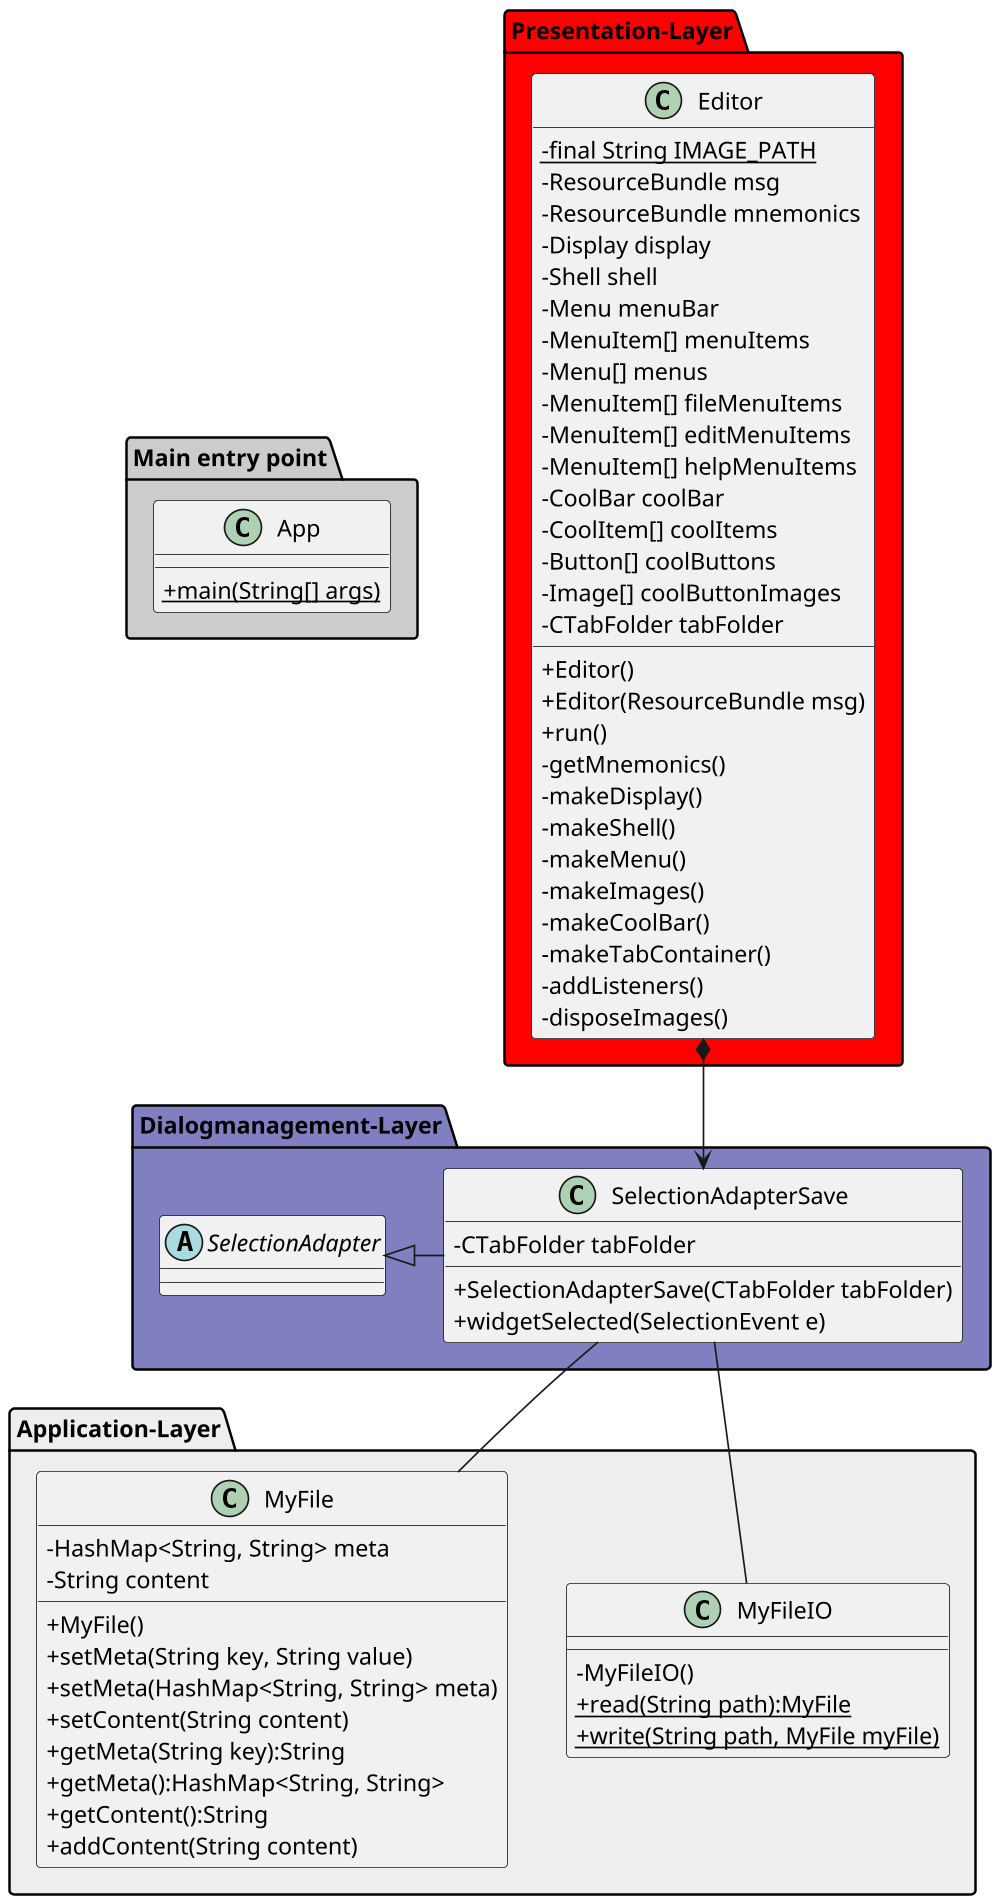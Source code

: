@startuml
skinparam classAttributeIconSize 0
scale 1000 width

package "Main entry point" #CCCCCC {
    class App {
        +{static} main(String[] args)
    }
}

package "Presentation-Layer" #red {
    class Editor {
        -{static} final String IMAGE_PATH
        -ResourceBundle msg
        -ResourceBundle mnemonics
        -Display display
        -Shell shell
        -Menu menuBar
        -MenuItem[] menuItems
        -Menu[] menus
        -MenuItem[] fileMenuItems
        -MenuItem[] editMenuItems
        -MenuItem[] helpMenuItems
        -CoolBar coolBar
        -CoolItem[] coolItems
        -Button[] coolButtons
        -Image[] coolButtonImages
        -CTabFolder tabFolder

        +Editor()
        +Editor(ResourceBundle msg)
        +run()
        -getMnemonics()
        -makeDisplay()
        -makeShell()
        -makeMenu()
        -makeImages()
        -makeCoolBar()
        -makeTabContainer()
        -addListeners()
        -disposeImages()
    }
}

package "Dialogmanagement-Layer" #8080C0 {
    class SelectionAdapterSave {
        -CTabFolder tabFolder
        +SelectionAdapterSave(CTabFolder tabFolder)
        +widgetSelected(SelectionEvent e)
    }
    abstract class SelectionAdapter {
    }
}

package "Application-Layer" #EEEEEE {
    class MyFile {
        -HashMap<String, String> meta
        -String content
        +MyFile()
        +setMeta(String key, String value)
        +setMeta(HashMap<String, String> meta)
        +setContent(String content)
        +getMeta(String key):String
        +getMeta():HashMap<String, String>
        +getContent():String
        +addContent(String content)
    }
    class MyFileIO {
        -MyFileIO()
        +{static} read(String path):MyFile
        +{static} write(String path, MyFile myFile)
    }
}
Editor *--> SelectionAdapterSave
SelectionAdapter <|- SelectionAdapterSave
SelectionAdapterSave -- MyFile
SelectionAdapterSave -- MyFileIO
SelectionAdapter -[hidden]up-> App
SelectionAdapter -[hidden]-> MyFile
@enduml
